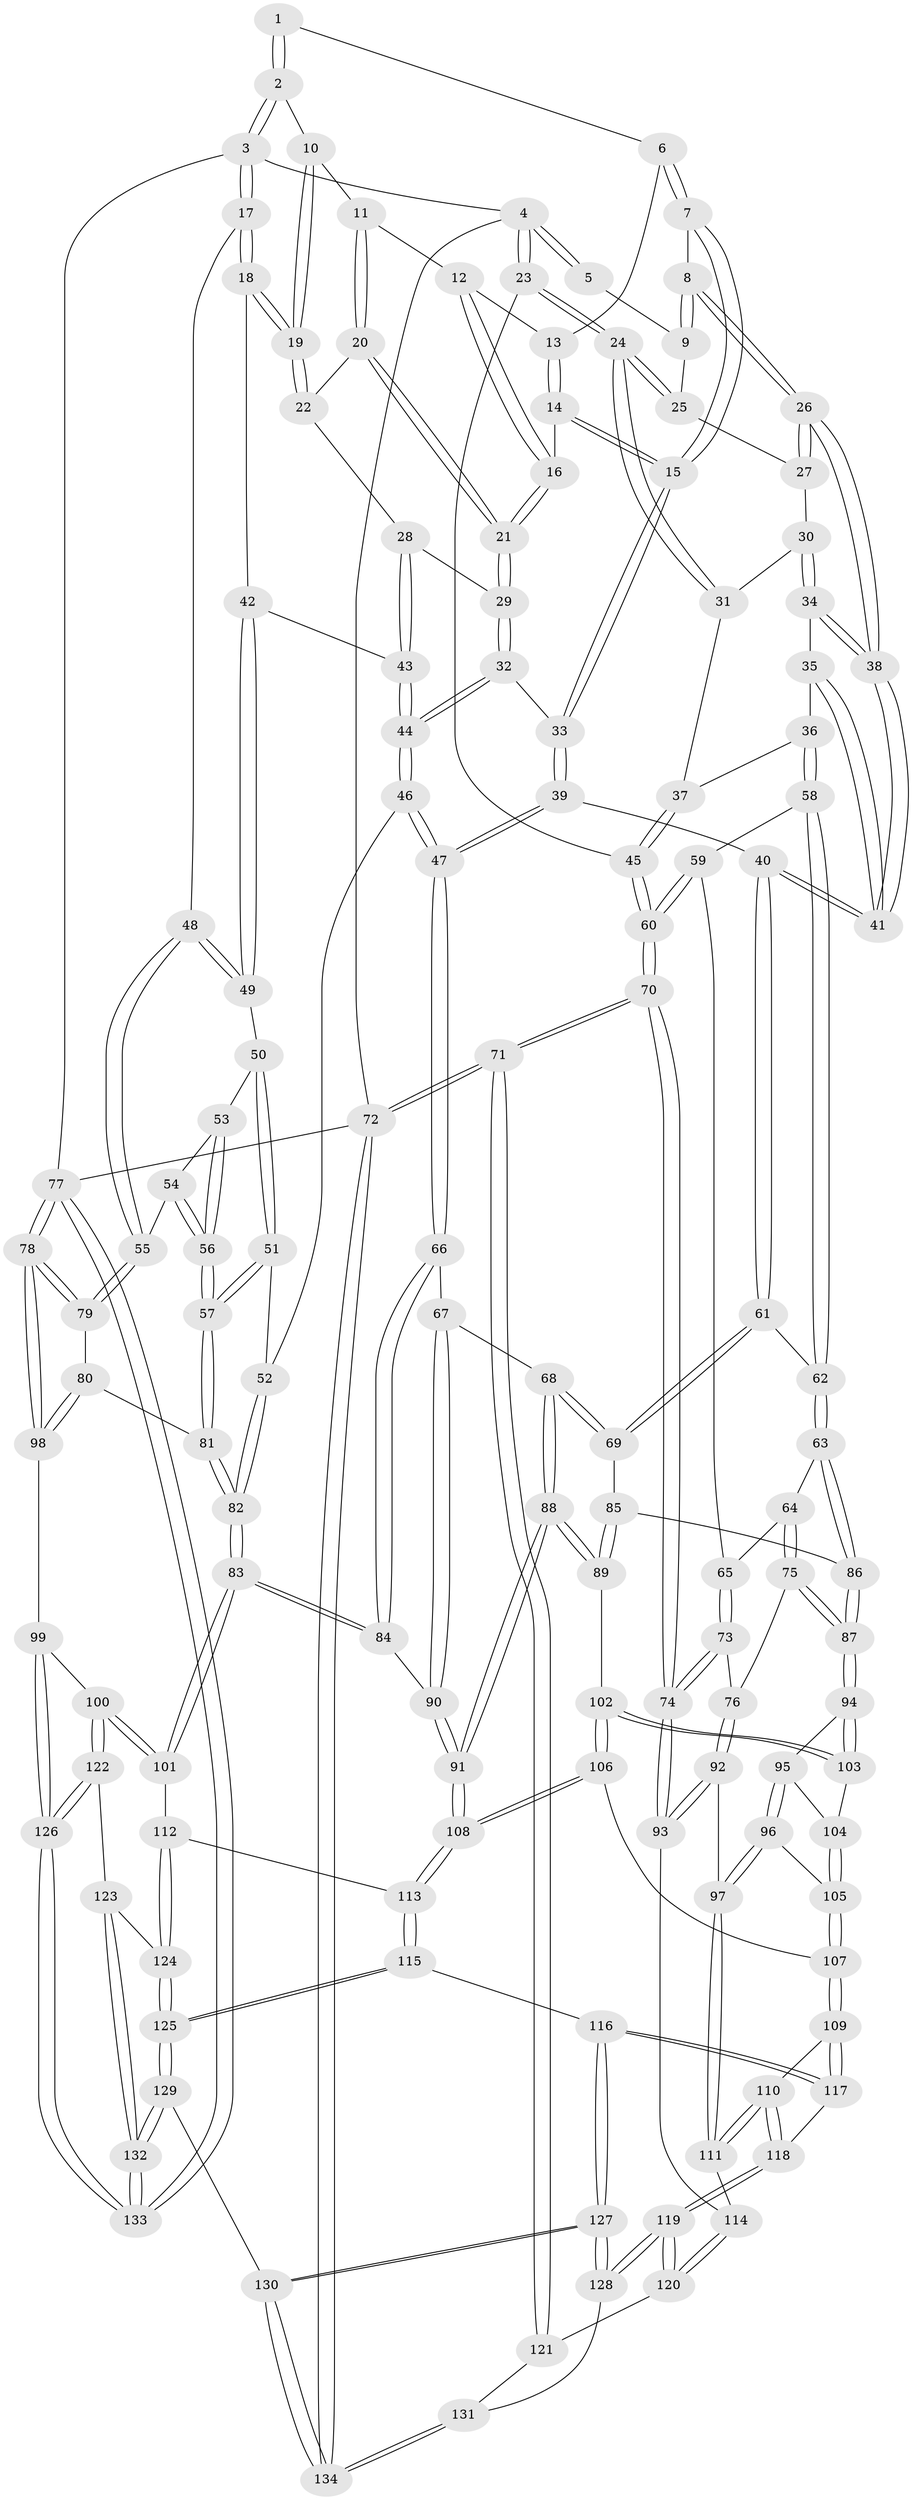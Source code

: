 // coarse degree distribution, {3: 0.49382716049382713, 4: 0.48148148148148145, 2: 0.024691358024691357}
// Generated by graph-tools (version 1.1) at 2025/38/03/04/25 23:38:37]
// undirected, 134 vertices, 332 edges
graph export_dot {
  node [color=gray90,style=filled];
  1 [pos="+0.47309693884124693+0"];
  2 [pos="+0.7719510454614181+0"];
  3 [pos="+1+0"];
  4 [pos="+0+0"];
  5 [pos="+0.30837771943074355+0"];
  6 [pos="+0.46464238790077433+0.025490844049437446"];
  7 [pos="+0.37667186905882155+0.15139674179995655"];
  8 [pos="+0.3561003243899215+0.15522771241171604"];
  9 [pos="+0.2745205356303833+0.05366224805020809"];
  10 [pos="+0.701613145317524+0"];
  11 [pos="+0.6870816326703322+0"];
  12 [pos="+0.5838905806755006+0.08350513677948852"];
  13 [pos="+0.5154361444025889+0.08237761350978617"];
  14 [pos="+0.513728387254485+0.165170358179395"];
  15 [pos="+0.47079985152080944+0.1949658171420273"];
  16 [pos="+0.5834555871081669+0.16679304291621172"];
  17 [pos="+1+0.06850761694253765"];
  18 [pos="+0.7579040008530215+0.20158058063685702"];
  19 [pos="+0.7543265980229288+0.19651854293199747"];
  20 [pos="+0.6564208066999929+0.13209834143848517"];
  21 [pos="+0.5895436844373706+0.1709871153862829"];
  22 [pos="+0.6797805197057701+0.1604201501742884"];
  23 [pos="+0+0"];
  24 [pos="+0+0.017255886106735313"];
  25 [pos="+0.17220720061717412+0.10315225856589554"];
  26 [pos="+0.30958803054735057+0.2335625940624211"];
  27 [pos="+0.17858681525144493+0.13018338010101005"];
  28 [pos="+0.6267359203280982+0.22286057593515757"];
  29 [pos="+0.608628534581276+0.21789981341118522"];
  30 [pos="+0.1675721722825038+0.2140506538563"];
  31 [pos="+0.1585992343749188+0.2160599957543735"];
  32 [pos="+0.5537404495496601+0.2841064716949493"];
  33 [pos="+0.4906282299998408+0.2662784580430112"];
  34 [pos="+0.20120517183095743+0.24186769259894278"];
  35 [pos="+0.1791746074335575+0.2931362707424203"];
  36 [pos="+0.12522281130192903+0.35143992775159283"];
  37 [pos="+0.0993091516452413+0.25103868025012627"];
  38 [pos="+0.3094210326645138+0.2340794258484863"];
  39 [pos="+0.38988320621815387+0.38039880634686696"];
  40 [pos="+0.34227093824638455+0.37566990989655596"];
  41 [pos="+0.3343945253815052+0.35174314411708263"];
  42 [pos="+0.7260390310798807+0.2663067948470198"];
  43 [pos="+0.7116231002908384+0.27193016268223696"];
  44 [pos="+0.6204699198085588+0.3986981238674015"];
  45 [pos="+0+0"];
  46 [pos="+0.6183956531917897+0.4235573169586835"];
  47 [pos="+0.5014623259021017+0.4615617811745531"];
  48 [pos="+1+0.13220204830522003"];
  49 [pos="+0.7970980398957478+0.329126698637071"];
  50 [pos="+0.7983781830446011+0.36436429129141257"];
  51 [pos="+0.7870848901950374+0.4037256304650287"];
  52 [pos="+0.6218813110306501+0.42629651975968225"];
  53 [pos="+0.879774395884564+0.3764032196547969"];
  54 [pos="+1+0.2172206179570758"];
  55 [pos="+1+0.1359332570866394"];
  56 [pos="+0.8495589484088257+0.4877841090541851"];
  57 [pos="+0.8459599243285953+0.49342346372179496"];
  58 [pos="+0.12207188909769152+0.3656122564149586"];
  59 [pos="+0.025952767690742052+0.39240075587793805"];
  60 [pos="+0+0.3230016174651987"];
  61 [pos="+0.2788175042751223+0.4350854927574746"];
  62 [pos="+0.24315604933656249+0.44931249840974097"];
  63 [pos="+0.23299731202577487+0.4693158490559023"];
  64 [pos="+0.07424571635937484+0.48849688800010777"];
  65 [pos="+0.05739965981792887+0.4754090515135149"];
  66 [pos="+0.4852962539436683+0.5350421591287456"];
  67 [pos="+0.45978439476554556+0.5574095615882619"];
  68 [pos="+0.42465489232176074+0.5745557596538534"];
  69 [pos="+0.3528640798665802+0.5435524972583462"];
  70 [pos="+0+0.6817220568003737"];
  71 [pos="+0+0.8486695134899489"];
  72 [pos="+0+1"];
  73 [pos="+0.029053313263272686+0.5279543686878171"];
  74 [pos="+0+0.6815352265783142"];
  75 [pos="+0.1171556372944701+0.5763917611616943"];
  76 [pos="+0.10376444420603234+0.5843196943364433"];
  77 [pos="+1+1"];
  78 [pos="+1+0.8243653960361258"];
  79 [pos="+1+0.4468199506115823"];
  80 [pos="+0.9172031225310289+0.5280548593570866"];
  81 [pos="+0.8501393013458703+0.535616440908713"];
  82 [pos="+0.7547013007288359+0.6680119688234992"];
  83 [pos="+0.7517753180832815+0.6879596410880964"];
  84 [pos="+0.5950022598403969+0.6519096134156563"];
  85 [pos="+0.3177032059580641+0.6013982817045869"];
  86 [pos="+0.20277118090294827+0.5627620998283851"];
  87 [pos="+0.19933198047720413+0.5676608017054132"];
  88 [pos="+0.38958073430723034+0.6457093220173249"];
  89 [pos="+0.33391711631585774+0.6343282894657328"];
  90 [pos="+0.4869272165843676+0.6981901583191764"];
  91 [pos="+0.42552032173967563+0.7555022169792904"];
  92 [pos="+0.08215778180200853+0.6060036369336503"];
  93 [pos="+0+0.6890465112401384"];
  94 [pos="+0.20476536297318798+0.6034172076377754"];
  95 [pos="+0.20115486449291842+0.6233483839154351"];
  96 [pos="+0.19205108467161658+0.6604026951444791"];
  97 [pos="+0.16049611775507303+0.7126001978277114"];
  98 [pos="+1+0.7981171534415222"];
  99 [pos="+0.8544619367667617+0.765524423079017"];
  100 [pos="+0.8511023487672346+0.7644402009860458"];
  101 [pos="+0.7559267213617298+0.7012839719221111"];
  102 [pos="+0.29912828788723+0.6636798284523201"];
  103 [pos="+0.2959918665888807+0.6628941396475385"];
  104 [pos="+0.2635518380934178+0.6833749679114351"];
  105 [pos="+0.2509475458071487+0.7003607914350103"];
  106 [pos="+0.31535091970101886+0.7445488351713762"];
  107 [pos="+0.2720953766830794+0.7543305445916267"];
  108 [pos="+0.4202176274576105+0.7752121825822673"];
  109 [pos="+0.21800115397949307+0.7904961788319464"];
  110 [pos="+0.19269316894154287+0.7933710335140068"];
  111 [pos="+0.14764500088867913+0.7483244895631916"];
  112 [pos="+0.7243885688533859+0.7365152912705865"];
  113 [pos="+0.4256001211461581+0.7928335860538945"];
  114 [pos="+0.07466058648102197+0.7483897316854514"];
  115 [pos="+0.426016531120357+0.8126624477233847"];
  116 [pos="+0.32898333160448906+0.8860938823961368"];
  117 [pos="+0.32857078663083195+0.8857773366622764"];
  118 [pos="+0.17629234255703305+0.8586071114914098"];
  119 [pos="+0.15898786227815725+0.9125996973598586"];
  120 [pos="+0.06605786588881243+0.8759643330180803"];
  121 [pos="+0+0.899794683905321"];
  122 [pos="+0.7935240656633648+0.9350524143794373"];
  123 [pos="+0.7072077726016555+0.9756692989202266"];
  124 [pos="+0.6676400246709724+0.8315452396060218"];
  125 [pos="+0.5202408989011418+0.9263027866342465"];
  126 [pos="+0.8999225998116368+1"];
  127 [pos="+0.2694502439444004+1"];
  128 [pos="+0.15913674537502898+0.913036662947459"];
  129 [pos="+0.5092538012375344+1"];
  130 [pos="+0.3115937585258648+1"];
  131 [pos="+0.061612616122817716+0.9926511546680387"];
  132 [pos="+0.6300518135032166+1"];
  133 [pos="+1+1"];
  134 [pos="+0+1"];
  1 -- 2;
  1 -- 2;
  1 -- 6;
  2 -- 3;
  2 -- 3;
  2 -- 10;
  3 -- 4;
  3 -- 17;
  3 -- 17;
  3 -- 77;
  4 -- 5;
  4 -- 5;
  4 -- 23;
  4 -- 23;
  4 -- 72;
  5 -- 9;
  6 -- 7;
  6 -- 7;
  6 -- 13;
  7 -- 8;
  7 -- 15;
  7 -- 15;
  8 -- 9;
  8 -- 9;
  8 -- 26;
  8 -- 26;
  9 -- 25;
  10 -- 11;
  10 -- 19;
  10 -- 19;
  11 -- 12;
  11 -- 20;
  11 -- 20;
  12 -- 13;
  12 -- 16;
  12 -- 16;
  13 -- 14;
  13 -- 14;
  14 -- 15;
  14 -- 15;
  14 -- 16;
  15 -- 33;
  15 -- 33;
  16 -- 21;
  16 -- 21;
  17 -- 18;
  17 -- 18;
  17 -- 48;
  18 -- 19;
  18 -- 19;
  18 -- 42;
  19 -- 22;
  19 -- 22;
  20 -- 21;
  20 -- 21;
  20 -- 22;
  21 -- 29;
  21 -- 29;
  22 -- 28;
  23 -- 24;
  23 -- 24;
  23 -- 45;
  24 -- 25;
  24 -- 25;
  24 -- 31;
  24 -- 31;
  25 -- 27;
  26 -- 27;
  26 -- 27;
  26 -- 38;
  26 -- 38;
  27 -- 30;
  28 -- 29;
  28 -- 43;
  28 -- 43;
  29 -- 32;
  29 -- 32;
  30 -- 31;
  30 -- 34;
  30 -- 34;
  31 -- 37;
  32 -- 33;
  32 -- 44;
  32 -- 44;
  33 -- 39;
  33 -- 39;
  34 -- 35;
  34 -- 38;
  34 -- 38;
  35 -- 36;
  35 -- 41;
  35 -- 41;
  36 -- 37;
  36 -- 58;
  36 -- 58;
  37 -- 45;
  37 -- 45;
  38 -- 41;
  38 -- 41;
  39 -- 40;
  39 -- 47;
  39 -- 47;
  40 -- 41;
  40 -- 41;
  40 -- 61;
  40 -- 61;
  42 -- 43;
  42 -- 49;
  42 -- 49;
  43 -- 44;
  43 -- 44;
  44 -- 46;
  44 -- 46;
  45 -- 60;
  45 -- 60;
  46 -- 47;
  46 -- 47;
  46 -- 52;
  47 -- 66;
  47 -- 66;
  48 -- 49;
  48 -- 49;
  48 -- 55;
  48 -- 55;
  49 -- 50;
  50 -- 51;
  50 -- 51;
  50 -- 53;
  51 -- 52;
  51 -- 57;
  51 -- 57;
  52 -- 82;
  52 -- 82;
  53 -- 54;
  53 -- 56;
  53 -- 56;
  54 -- 55;
  54 -- 56;
  54 -- 56;
  55 -- 79;
  55 -- 79;
  56 -- 57;
  56 -- 57;
  57 -- 81;
  57 -- 81;
  58 -- 59;
  58 -- 62;
  58 -- 62;
  59 -- 60;
  59 -- 60;
  59 -- 65;
  60 -- 70;
  60 -- 70;
  61 -- 62;
  61 -- 69;
  61 -- 69;
  62 -- 63;
  62 -- 63;
  63 -- 64;
  63 -- 86;
  63 -- 86;
  64 -- 65;
  64 -- 75;
  64 -- 75;
  65 -- 73;
  65 -- 73;
  66 -- 67;
  66 -- 84;
  66 -- 84;
  67 -- 68;
  67 -- 90;
  67 -- 90;
  68 -- 69;
  68 -- 69;
  68 -- 88;
  68 -- 88;
  69 -- 85;
  70 -- 71;
  70 -- 71;
  70 -- 74;
  70 -- 74;
  71 -- 72;
  71 -- 72;
  71 -- 121;
  71 -- 121;
  72 -- 134;
  72 -- 134;
  72 -- 77;
  73 -- 74;
  73 -- 74;
  73 -- 76;
  74 -- 93;
  74 -- 93;
  75 -- 76;
  75 -- 87;
  75 -- 87;
  76 -- 92;
  76 -- 92;
  77 -- 78;
  77 -- 78;
  77 -- 133;
  77 -- 133;
  78 -- 79;
  78 -- 79;
  78 -- 98;
  78 -- 98;
  79 -- 80;
  80 -- 81;
  80 -- 98;
  80 -- 98;
  81 -- 82;
  81 -- 82;
  82 -- 83;
  82 -- 83;
  83 -- 84;
  83 -- 84;
  83 -- 101;
  83 -- 101;
  84 -- 90;
  85 -- 86;
  85 -- 89;
  85 -- 89;
  86 -- 87;
  86 -- 87;
  87 -- 94;
  87 -- 94;
  88 -- 89;
  88 -- 89;
  88 -- 91;
  88 -- 91;
  89 -- 102;
  90 -- 91;
  90 -- 91;
  91 -- 108;
  91 -- 108;
  92 -- 93;
  92 -- 93;
  92 -- 97;
  93 -- 114;
  94 -- 95;
  94 -- 103;
  94 -- 103;
  95 -- 96;
  95 -- 96;
  95 -- 104;
  96 -- 97;
  96 -- 97;
  96 -- 105;
  97 -- 111;
  97 -- 111;
  98 -- 99;
  99 -- 100;
  99 -- 126;
  99 -- 126;
  100 -- 101;
  100 -- 101;
  100 -- 122;
  100 -- 122;
  101 -- 112;
  102 -- 103;
  102 -- 103;
  102 -- 106;
  102 -- 106;
  103 -- 104;
  104 -- 105;
  104 -- 105;
  105 -- 107;
  105 -- 107;
  106 -- 107;
  106 -- 108;
  106 -- 108;
  107 -- 109;
  107 -- 109;
  108 -- 113;
  108 -- 113;
  109 -- 110;
  109 -- 117;
  109 -- 117;
  110 -- 111;
  110 -- 111;
  110 -- 118;
  110 -- 118;
  111 -- 114;
  112 -- 113;
  112 -- 124;
  112 -- 124;
  113 -- 115;
  113 -- 115;
  114 -- 120;
  114 -- 120;
  115 -- 116;
  115 -- 125;
  115 -- 125;
  116 -- 117;
  116 -- 117;
  116 -- 127;
  116 -- 127;
  117 -- 118;
  118 -- 119;
  118 -- 119;
  119 -- 120;
  119 -- 120;
  119 -- 128;
  119 -- 128;
  120 -- 121;
  121 -- 131;
  122 -- 123;
  122 -- 126;
  122 -- 126;
  123 -- 124;
  123 -- 132;
  123 -- 132;
  124 -- 125;
  124 -- 125;
  125 -- 129;
  125 -- 129;
  126 -- 133;
  126 -- 133;
  127 -- 128;
  127 -- 128;
  127 -- 130;
  127 -- 130;
  128 -- 131;
  129 -- 130;
  129 -- 132;
  129 -- 132;
  130 -- 134;
  130 -- 134;
  131 -- 134;
  131 -- 134;
  132 -- 133;
  132 -- 133;
}
